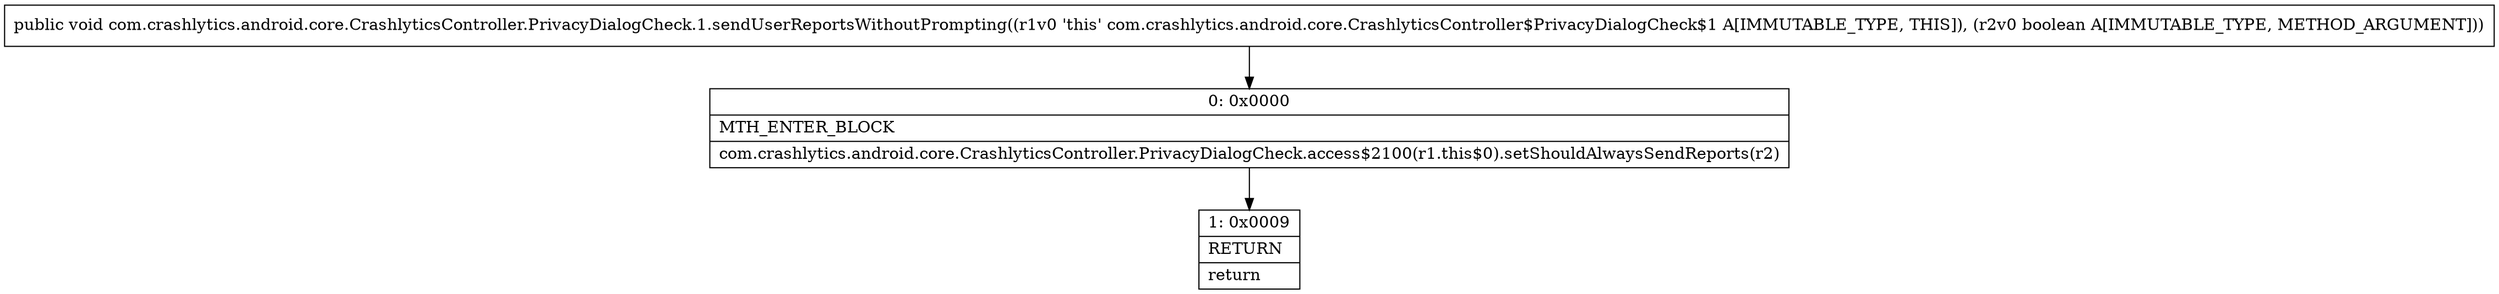 digraph "CFG forcom.crashlytics.android.core.CrashlyticsController.PrivacyDialogCheck.1.sendUserReportsWithoutPrompting(Z)V" {
Node_0 [shape=record,label="{0\:\ 0x0000|MTH_ENTER_BLOCK\l|com.crashlytics.android.core.CrashlyticsController.PrivacyDialogCheck.access$2100(r1.this$0).setShouldAlwaysSendReports(r2)\l}"];
Node_1 [shape=record,label="{1\:\ 0x0009|RETURN\l|return\l}"];
MethodNode[shape=record,label="{public void com.crashlytics.android.core.CrashlyticsController.PrivacyDialogCheck.1.sendUserReportsWithoutPrompting((r1v0 'this' com.crashlytics.android.core.CrashlyticsController$PrivacyDialogCheck$1 A[IMMUTABLE_TYPE, THIS]), (r2v0 boolean A[IMMUTABLE_TYPE, METHOD_ARGUMENT])) }"];
MethodNode -> Node_0;
Node_0 -> Node_1;
}

